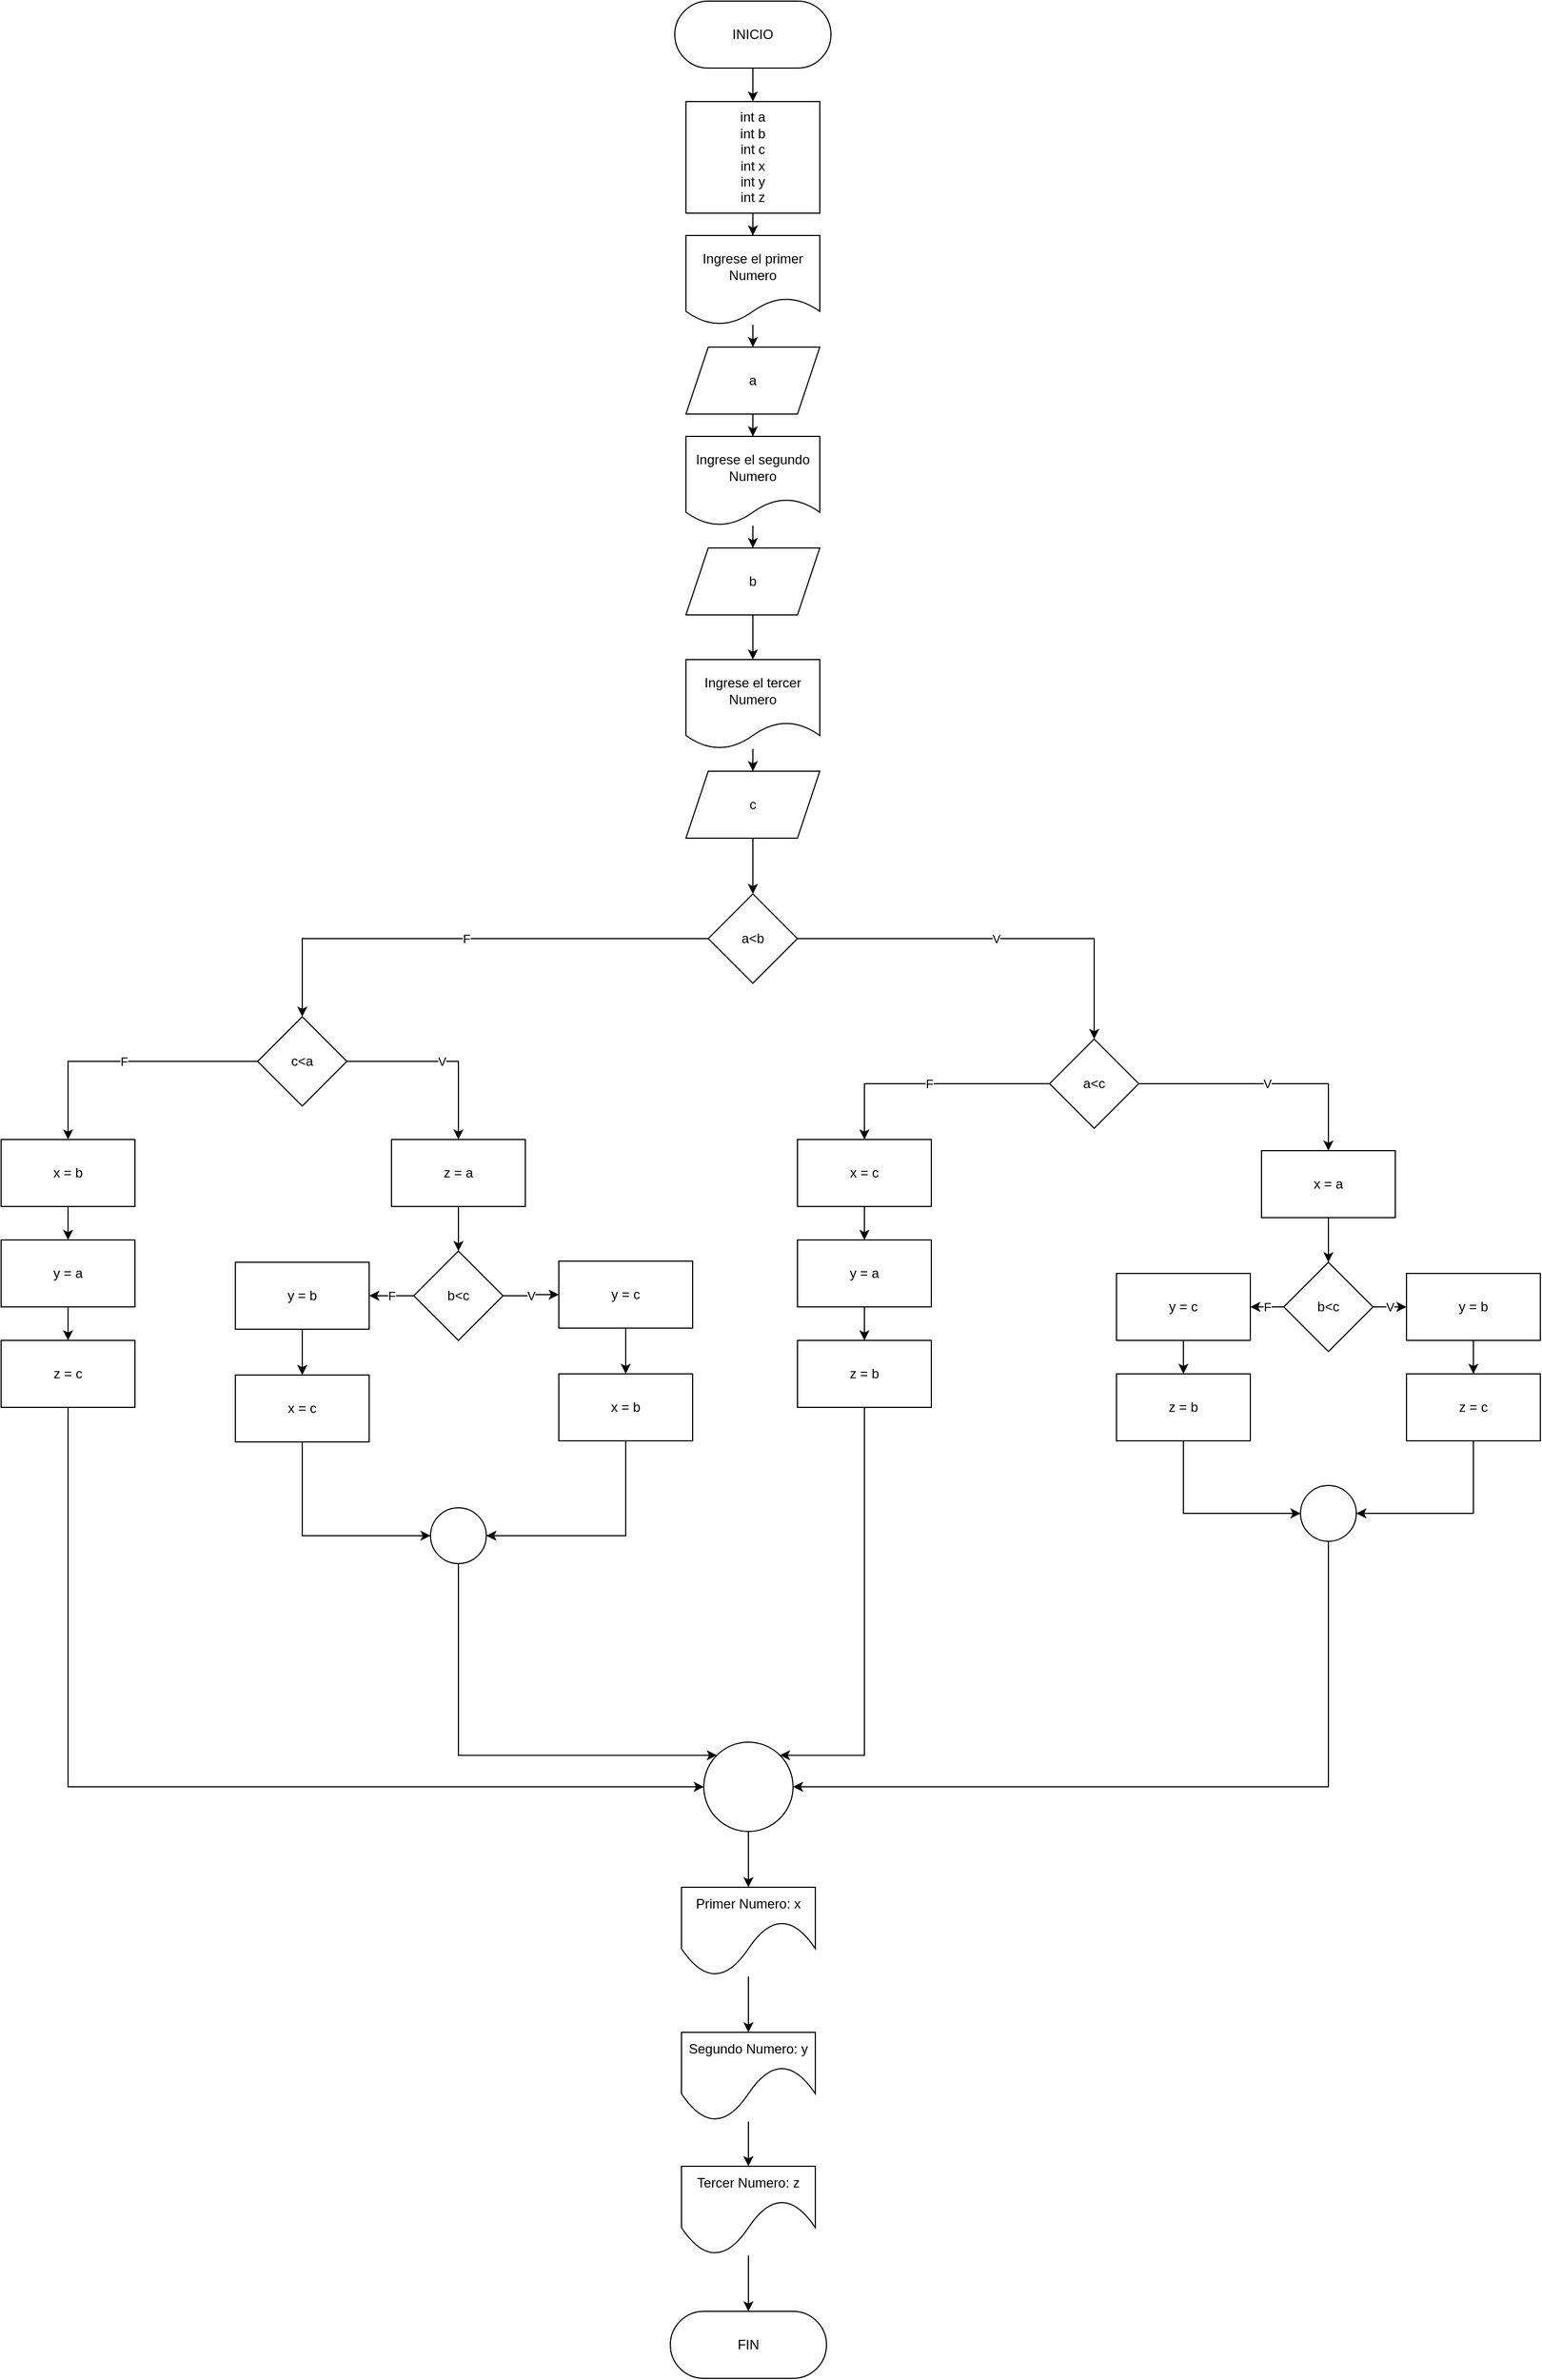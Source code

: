 <mxfile version="20.2.3" type="github">
  <diagram id="C5RBs43oDa-KdzZeNtuy" name="Page-1">
    <mxGraphModel dx="2391" dy="2041" grid="1" gridSize="10" guides="1" tooltips="1" connect="1" arrows="1" fold="1" page="1" pageScale="1" pageWidth="827" pageHeight="1169" math="0" shadow="0">
      <root>
        <mxCell id="WIyWlLk6GJQsqaUBKTNV-0" />
        <mxCell id="WIyWlLk6GJQsqaUBKTNV-1" parent="WIyWlLk6GJQsqaUBKTNV-0" />
        <mxCell id="ps4rAWVM_7RL9xtSaBnT-12" style="edgeStyle=orthogonalEdgeStyle;rounded=0;orthogonalLoop=1;jettySize=auto;html=1;" edge="1" parent="WIyWlLk6GJQsqaUBKTNV-1" source="ps4rAWVM_7RL9xtSaBnT-4" target="ps4rAWVM_7RL9xtSaBnT-5">
          <mxGeometry relative="1" as="geometry" />
        </mxCell>
        <mxCell id="ps4rAWVM_7RL9xtSaBnT-4" value="INICIO" style="rounded=1;whiteSpace=wrap;html=1;arcSize=50;" vertex="1" parent="WIyWlLk6GJQsqaUBKTNV-1">
          <mxGeometry x="344" y="-20" width="140" height="60" as="geometry" />
        </mxCell>
        <mxCell id="ps4rAWVM_7RL9xtSaBnT-13" style="edgeStyle=orthogonalEdgeStyle;rounded=0;orthogonalLoop=1;jettySize=auto;html=1;" edge="1" parent="WIyWlLk6GJQsqaUBKTNV-1" source="ps4rAWVM_7RL9xtSaBnT-5" target="ps4rAWVM_7RL9xtSaBnT-10">
          <mxGeometry relative="1" as="geometry" />
        </mxCell>
        <mxCell id="ps4rAWVM_7RL9xtSaBnT-5" value="int a&lt;br&gt;int b&lt;br&gt;int c&lt;br&gt;int x&lt;br&gt;int y&lt;br&gt;int z&lt;br&gt;" style="rounded=0;whiteSpace=wrap;html=1;" vertex="1" parent="WIyWlLk6GJQsqaUBKTNV-1">
          <mxGeometry x="354" y="70" width="120" height="100" as="geometry" />
        </mxCell>
        <mxCell id="ps4rAWVM_7RL9xtSaBnT-18" style="edgeStyle=orthogonalEdgeStyle;rounded=0;orthogonalLoop=1;jettySize=auto;html=1;" edge="1" parent="WIyWlLk6GJQsqaUBKTNV-1" source="ps4rAWVM_7RL9xtSaBnT-6" target="ps4rAWVM_7RL9xtSaBnT-7">
          <mxGeometry relative="1" as="geometry" />
        </mxCell>
        <mxCell id="ps4rAWVM_7RL9xtSaBnT-6" value="Ingrese el tercer Numero" style="shape=document;whiteSpace=wrap;html=1;boundedLbl=1;" vertex="1" parent="WIyWlLk6GJQsqaUBKTNV-1">
          <mxGeometry x="354" y="570" width="120" height="80" as="geometry" />
        </mxCell>
        <mxCell id="ps4rAWVM_7RL9xtSaBnT-26" style="edgeStyle=orthogonalEdgeStyle;rounded=0;orthogonalLoop=1;jettySize=auto;html=1;" edge="1" parent="WIyWlLk6GJQsqaUBKTNV-1" source="ps4rAWVM_7RL9xtSaBnT-7" target="ps4rAWVM_7RL9xtSaBnT-25">
          <mxGeometry relative="1" as="geometry" />
        </mxCell>
        <mxCell id="ps4rAWVM_7RL9xtSaBnT-7" value="c" style="shape=parallelogram;perimeter=parallelogramPerimeter;whiteSpace=wrap;html=1;fixedSize=1;" vertex="1" parent="WIyWlLk6GJQsqaUBKTNV-1">
          <mxGeometry x="354" y="670" width="120" height="60" as="geometry" />
        </mxCell>
        <mxCell id="ps4rAWVM_7RL9xtSaBnT-16" style="edgeStyle=orthogonalEdgeStyle;rounded=0;orthogonalLoop=1;jettySize=auto;html=1;" edge="1" parent="WIyWlLk6GJQsqaUBKTNV-1" source="ps4rAWVM_7RL9xtSaBnT-8" target="ps4rAWVM_7RL9xtSaBnT-9">
          <mxGeometry relative="1" as="geometry" />
        </mxCell>
        <mxCell id="ps4rAWVM_7RL9xtSaBnT-8" value="Ingrese el segundo Numero" style="shape=document;whiteSpace=wrap;html=1;boundedLbl=1;" vertex="1" parent="WIyWlLk6GJQsqaUBKTNV-1">
          <mxGeometry x="354" y="370" width="120" height="80" as="geometry" />
        </mxCell>
        <mxCell id="ps4rAWVM_7RL9xtSaBnT-17" style="edgeStyle=orthogonalEdgeStyle;rounded=0;orthogonalLoop=1;jettySize=auto;html=1;" edge="1" parent="WIyWlLk6GJQsqaUBKTNV-1" source="ps4rAWVM_7RL9xtSaBnT-9" target="ps4rAWVM_7RL9xtSaBnT-6">
          <mxGeometry relative="1" as="geometry" />
        </mxCell>
        <mxCell id="ps4rAWVM_7RL9xtSaBnT-9" value="b" style="shape=parallelogram;perimeter=parallelogramPerimeter;whiteSpace=wrap;html=1;fixedSize=1;" vertex="1" parent="WIyWlLk6GJQsqaUBKTNV-1">
          <mxGeometry x="354" y="470" width="120" height="60" as="geometry" />
        </mxCell>
        <mxCell id="ps4rAWVM_7RL9xtSaBnT-14" style="edgeStyle=orthogonalEdgeStyle;rounded=0;orthogonalLoop=1;jettySize=auto;html=1;" edge="1" parent="WIyWlLk6GJQsqaUBKTNV-1" source="ps4rAWVM_7RL9xtSaBnT-10" target="ps4rAWVM_7RL9xtSaBnT-11">
          <mxGeometry relative="1" as="geometry" />
        </mxCell>
        <mxCell id="ps4rAWVM_7RL9xtSaBnT-10" value="Ingrese el primer Numero" style="shape=document;whiteSpace=wrap;html=1;boundedLbl=1;" vertex="1" parent="WIyWlLk6GJQsqaUBKTNV-1">
          <mxGeometry x="354" y="190" width="120" height="80" as="geometry" />
        </mxCell>
        <mxCell id="ps4rAWVM_7RL9xtSaBnT-15" style="edgeStyle=orthogonalEdgeStyle;rounded=0;orthogonalLoop=1;jettySize=auto;html=1;" edge="1" parent="WIyWlLk6GJQsqaUBKTNV-1" source="ps4rAWVM_7RL9xtSaBnT-11" target="ps4rAWVM_7RL9xtSaBnT-8">
          <mxGeometry relative="1" as="geometry" />
        </mxCell>
        <mxCell id="ps4rAWVM_7RL9xtSaBnT-11" value="a" style="shape=parallelogram;perimeter=parallelogramPerimeter;whiteSpace=wrap;html=1;fixedSize=1;" vertex="1" parent="WIyWlLk6GJQsqaUBKTNV-1">
          <mxGeometry x="354" y="290" width="120" height="60" as="geometry" />
        </mxCell>
        <mxCell id="ps4rAWVM_7RL9xtSaBnT-28" value="V" style="edgeStyle=orthogonalEdgeStyle;rounded=0;orthogonalLoop=1;jettySize=auto;html=1;entryX=0.5;entryY=0;entryDx=0;entryDy=0;" edge="1" parent="WIyWlLk6GJQsqaUBKTNV-1" source="ps4rAWVM_7RL9xtSaBnT-25" target="ps4rAWVM_7RL9xtSaBnT-27">
          <mxGeometry relative="1" as="geometry" />
        </mxCell>
        <mxCell id="ps4rAWVM_7RL9xtSaBnT-51" value="F" style="edgeStyle=orthogonalEdgeStyle;rounded=0;orthogonalLoop=1;jettySize=auto;html=1;" edge="1" parent="WIyWlLk6GJQsqaUBKTNV-1" source="ps4rAWVM_7RL9xtSaBnT-25" target="ps4rAWVM_7RL9xtSaBnT-52">
          <mxGeometry relative="1" as="geometry">
            <mxPoint x="130" y="820" as="targetPoint" />
          </mxGeometry>
        </mxCell>
        <mxCell id="ps4rAWVM_7RL9xtSaBnT-25" value="a&amp;lt;b" style="rhombus;whiteSpace=wrap;html=1;" vertex="1" parent="WIyWlLk6GJQsqaUBKTNV-1">
          <mxGeometry x="374" y="780" width="80" height="80" as="geometry" />
        </mxCell>
        <mxCell id="ps4rAWVM_7RL9xtSaBnT-30" value="V" style="edgeStyle=orthogonalEdgeStyle;rounded=0;orthogonalLoop=1;jettySize=auto;html=1;entryX=0.5;entryY=0;entryDx=0;entryDy=0;" edge="1" parent="WIyWlLk6GJQsqaUBKTNV-1" source="ps4rAWVM_7RL9xtSaBnT-27" target="ps4rAWVM_7RL9xtSaBnT-31">
          <mxGeometry relative="1" as="geometry">
            <mxPoint x="830" y="1060" as="targetPoint" />
          </mxGeometry>
        </mxCell>
        <mxCell id="ps4rAWVM_7RL9xtSaBnT-45" value="F" style="edgeStyle=orthogonalEdgeStyle;rounded=0;orthogonalLoop=1;jettySize=auto;html=1;" edge="1" parent="WIyWlLk6GJQsqaUBKTNV-1" source="ps4rAWVM_7RL9xtSaBnT-27" target="ps4rAWVM_7RL9xtSaBnT-46">
          <mxGeometry relative="1" as="geometry">
            <mxPoint x="510" y="1040" as="targetPoint" />
          </mxGeometry>
        </mxCell>
        <mxCell id="ps4rAWVM_7RL9xtSaBnT-27" value="a&amp;lt;c" style="rhombus;whiteSpace=wrap;html=1;" vertex="1" parent="WIyWlLk6GJQsqaUBKTNV-1">
          <mxGeometry x="680" y="910" width="80" height="80" as="geometry" />
        </mxCell>
        <mxCell id="ps4rAWVM_7RL9xtSaBnT-33" style="edgeStyle=orthogonalEdgeStyle;rounded=0;orthogonalLoop=1;jettySize=auto;html=1;" edge="1" parent="WIyWlLk6GJQsqaUBKTNV-1" source="ps4rAWVM_7RL9xtSaBnT-31" target="ps4rAWVM_7RL9xtSaBnT-32">
          <mxGeometry relative="1" as="geometry" />
        </mxCell>
        <mxCell id="ps4rAWVM_7RL9xtSaBnT-31" value="x = a" style="rounded=0;whiteSpace=wrap;html=1;" vertex="1" parent="WIyWlLk6GJQsqaUBKTNV-1">
          <mxGeometry x="870" y="1010" width="120" height="60" as="geometry" />
        </mxCell>
        <mxCell id="ps4rAWVM_7RL9xtSaBnT-36" value="V" style="edgeStyle=orthogonalEdgeStyle;rounded=0;orthogonalLoop=1;jettySize=auto;html=1;" edge="1" parent="WIyWlLk6GJQsqaUBKTNV-1" source="ps4rAWVM_7RL9xtSaBnT-32" target="ps4rAWVM_7RL9xtSaBnT-34">
          <mxGeometry relative="1" as="geometry" />
        </mxCell>
        <mxCell id="ps4rAWVM_7RL9xtSaBnT-37" value="F" style="edgeStyle=orthogonalEdgeStyle;rounded=0;orthogonalLoop=1;jettySize=auto;html=1;" edge="1" parent="WIyWlLk6GJQsqaUBKTNV-1" source="ps4rAWVM_7RL9xtSaBnT-32" target="ps4rAWVM_7RL9xtSaBnT-35">
          <mxGeometry relative="1" as="geometry" />
        </mxCell>
        <mxCell id="ps4rAWVM_7RL9xtSaBnT-32" value="b&amp;lt;c" style="rhombus;whiteSpace=wrap;html=1;" vertex="1" parent="WIyWlLk6GJQsqaUBKTNV-1">
          <mxGeometry x="890" y="1110" width="80" height="80" as="geometry" />
        </mxCell>
        <mxCell id="ps4rAWVM_7RL9xtSaBnT-39" style="edgeStyle=orthogonalEdgeStyle;rounded=0;orthogonalLoop=1;jettySize=auto;html=1;" edge="1" parent="WIyWlLk6GJQsqaUBKTNV-1" source="ps4rAWVM_7RL9xtSaBnT-34" target="ps4rAWVM_7RL9xtSaBnT-38">
          <mxGeometry relative="1" as="geometry" />
        </mxCell>
        <mxCell id="ps4rAWVM_7RL9xtSaBnT-34" value="y = b" style="rounded=0;whiteSpace=wrap;html=1;" vertex="1" parent="WIyWlLk6GJQsqaUBKTNV-1">
          <mxGeometry x="1000" y="1120" width="120" height="60" as="geometry" />
        </mxCell>
        <mxCell id="ps4rAWVM_7RL9xtSaBnT-41" style="edgeStyle=orthogonalEdgeStyle;rounded=0;orthogonalLoop=1;jettySize=auto;html=1;" edge="1" parent="WIyWlLk6GJQsqaUBKTNV-1" source="ps4rAWVM_7RL9xtSaBnT-35" target="ps4rAWVM_7RL9xtSaBnT-40">
          <mxGeometry relative="1" as="geometry" />
        </mxCell>
        <mxCell id="ps4rAWVM_7RL9xtSaBnT-35" value="y = c" style="rounded=0;whiteSpace=wrap;html=1;" vertex="1" parent="WIyWlLk6GJQsqaUBKTNV-1">
          <mxGeometry x="740" y="1120" width="120" height="60" as="geometry" />
        </mxCell>
        <mxCell id="ps4rAWVM_7RL9xtSaBnT-44" style="edgeStyle=orthogonalEdgeStyle;rounded=0;orthogonalLoop=1;jettySize=auto;html=1;entryX=1;entryY=0.5;entryDx=0;entryDy=0;" edge="1" parent="WIyWlLk6GJQsqaUBKTNV-1" source="ps4rAWVM_7RL9xtSaBnT-38" target="ps4rAWVM_7RL9xtSaBnT-42">
          <mxGeometry relative="1" as="geometry">
            <Array as="points">
              <mxPoint x="1060" y="1335" />
            </Array>
          </mxGeometry>
        </mxCell>
        <mxCell id="ps4rAWVM_7RL9xtSaBnT-38" value="z = c" style="rounded=0;whiteSpace=wrap;html=1;" vertex="1" parent="WIyWlLk6GJQsqaUBKTNV-1">
          <mxGeometry x="1000" y="1210" width="120" height="60" as="geometry" />
        </mxCell>
        <mxCell id="ps4rAWVM_7RL9xtSaBnT-43" style="edgeStyle=orthogonalEdgeStyle;rounded=0;orthogonalLoop=1;jettySize=auto;html=1;entryX=0;entryY=0.5;entryDx=0;entryDy=0;" edge="1" parent="WIyWlLk6GJQsqaUBKTNV-1" source="ps4rAWVM_7RL9xtSaBnT-40" target="ps4rAWVM_7RL9xtSaBnT-42">
          <mxGeometry relative="1" as="geometry">
            <Array as="points">
              <mxPoint x="800" y="1335" />
            </Array>
          </mxGeometry>
        </mxCell>
        <mxCell id="ps4rAWVM_7RL9xtSaBnT-40" value="z = b" style="rounded=0;whiteSpace=wrap;html=1;" vertex="1" parent="WIyWlLk6GJQsqaUBKTNV-1">
          <mxGeometry x="740" y="1210" width="120" height="60" as="geometry" />
        </mxCell>
        <mxCell id="ps4rAWVM_7RL9xtSaBnT-79" style="edgeStyle=orthogonalEdgeStyle;rounded=0;orthogonalLoop=1;jettySize=auto;html=1;entryX=1;entryY=0.5;entryDx=0;entryDy=0;" edge="1" parent="WIyWlLk6GJQsqaUBKTNV-1" source="ps4rAWVM_7RL9xtSaBnT-42" target="ps4rAWVM_7RL9xtSaBnT-74">
          <mxGeometry relative="1" as="geometry">
            <Array as="points">
              <mxPoint x="930" y="1580" />
            </Array>
          </mxGeometry>
        </mxCell>
        <mxCell id="ps4rAWVM_7RL9xtSaBnT-42" value="" style="ellipse;whiteSpace=wrap;html=1;aspect=fixed;" vertex="1" parent="WIyWlLk6GJQsqaUBKTNV-1">
          <mxGeometry x="905" y="1310" width="50" height="50" as="geometry" />
        </mxCell>
        <mxCell id="ps4rAWVM_7RL9xtSaBnT-49" style="edgeStyle=orthogonalEdgeStyle;rounded=0;orthogonalLoop=1;jettySize=auto;html=1;" edge="1" parent="WIyWlLk6GJQsqaUBKTNV-1" source="ps4rAWVM_7RL9xtSaBnT-46" target="ps4rAWVM_7RL9xtSaBnT-47">
          <mxGeometry relative="1" as="geometry" />
        </mxCell>
        <mxCell id="ps4rAWVM_7RL9xtSaBnT-46" value="x = c" style="rounded=0;whiteSpace=wrap;html=1;" vertex="1" parent="WIyWlLk6GJQsqaUBKTNV-1">
          <mxGeometry x="454" y="1000" width="120" height="60" as="geometry" />
        </mxCell>
        <mxCell id="ps4rAWVM_7RL9xtSaBnT-50" style="edgeStyle=orthogonalEdgeStyle;rounded=0;orthogonalLoop=1;jettySize=auto;html=1;" edge="1" parent="WIyWlLk6GJQsqaUBKTNV-1" source="ps4rAWVM_7RL9xtSaBnT-47" target="ps4rAWVM_7RL9xtSaBnT-48">
          <mxGeometry relative="1" as="geometry" />
        </mxCell>
        <mxCell id="ps4rAWVM_7RL9xtSaBnT-47" value="y = a" style="rounded=0;whiteSpace=wrap;html=1;" vertex="1" parent="WIyWlLk6GJQsqaUBKTNV-1">
          <mxGeometry x="454" y="1090" width="120" height="60" as="geometry" />
        </mxCell>
        <mxCell id="ps4rAWVM_7RL9xtSaBnT-80" style="edgeStyle=orthogonalEdgeStyle;rounded=0;orthogonalLoop=1;jettySize=auto;html=1;entryX=1;entryY=0;entryDx=0;entryDy=0;" edge="1" parent="WIyWlLk6GJQsqaUBKTNV-1" source="ps4rAWVM_7RL9xtSaBnT-48" target="ps4rAWVM_7RL9xtSaBnT-74">
          <mxGeometry relative="1" as="geometry">
            <Array as="points">
              <mxPoint x="514" y="1552" />
            </Array>
          </mxGeometry>
        </mxCell>
        <mxCell id="ps4rAWVM_7RL9xtSaBnT-48" value="z = b" style="rounded=0;whiteSpace=wrap;html=1;" vertex="1" parent="WIyWlLk6GJQsqaUBKTNV-1">
          <mxGeometry x="454" y="1180" width="120" height="60" as="geometry" />
        </mxCell>
        <mxCell id="ps4rAWVM_7RL9xtSaBnT-54" value="V" style="edgeStyle=orthogonalEdgeStyle;rounded=0;orthogonalLoop=1;jettySize=auto;html=1;" edge="1" parent="WIyWlLk6GJQsqaUBKTNV-1" source="ps4rAWVM_7RL9xtSaBnT-52" target="ps4rAWVM_7RL9xtSaBnT-53">
          <mxGeometry relative="1" as="geometry" />
        </mxCell>
        <mxCell id="ps4rAWVM_7RL9xtSaBnT-73" value="F" style="edgeStyle=orthogonalEdgeStyle;rounded=0;orthogonalLoop=1;jettySize=auto;html=1;entryX=0.5;entryY=0;entryDx=0;entryDy=0;" edge="1" parent="WIyWlLk6GJQsqaUBKTNV-1" source="ps4rAWVM_7RL9xtSaBnT-52" target="ps4rAWVM_7RL9xtSaBnT-69">
          <mxGeometry relative="1" as="geometry" />
        </mxCell>
        <mxCell id="ps4rAWVM_7RL9xtSaBnT-52" value="c&amp;lt;a" style="rhombus;whiteSpace=wrap;html=1;" vertex="1" parent="WIyWlLk6GJQsqaUBKTNV-1">
          <mxGeometry x="-30" y="890" width="80" height="80" as="geometry" />
        </mxCell>
        <mxCell id="ps4rAWVM_7RL9xtSaBnT-56" style="edgeStyle=orthogonalEdgeStyle;rounded=0;orthogonalLoop=1;jettySize=auto;html=1;entryX=0.5;entryY=0;entryDx=0;entryDy=0;" edge="1" parent="WIyWlLk6GJQsqaUBKTNV-1" source="ps4rAWVM_7RL9xtSaBnT-53" target="ps4rAWVM_7RL9xtSaBnT-55">
          <mxGeometry relative="1" as="geometry">
            <mxPoint x="140" y="1130" as="targetPoint" />
          </mxGeometry>
        </mxCell>
        <mxCell id="ps4rAWVM_7RL9xtSaBnT-53" value="z = a" style="rounded=0;whiteSpace=wrap;html=1;" vertex="1" parent="WIyWlLk6GJQsqaUBKTNV-1">
          <mxGeometry x="90" y="1000" width="120" height="60" as="geometry" />
        </mxCell>
        <mxCell id="ps4rAWVM_7RL9xtSaBnT-59" value="V" style="edgeStyle=orthogonalEdgeStyle;rounded=0;orthogonalLoop=1;jettySize=auto;html=1;entryX=0;entryY=0.5;entryDx=0;entryDy=0;" edge="1" parent="WIyWlLk6GJQsqaUBKTNV-1" source="ps4rAWVM_7RL9xtSaBnT-55" target="ps4rAWVM_7RL9xtSaBnT-57">
          <mxGeometry relative="1" as="geometry" />
        </mxCell>
        <mxCell id="ps4rAWVM_7RL9xtSaBnT-64" value="F" style="edgeStyle=orthogonalEdgeStyle;rounded=0;orthogonalLoop=1;jettySize=auto;html=1;" edge="1" parent="WIyWlLk6GJQsqaUBKTNV-1" source="ps4rAWVM_7RL9xtSaBnT-55" target="ps4rAWVM_7RL9xtSaBnT-62">
          <mxGeometry relative="1" as="geometry" />
        </mxCell>
        <mxCell id="ps4rAWVM_7RL9xtSaBnT-55" value="b&amp;lt;c" style="rhombus;whiteSpace=wrap;html=1;" vertex="1" parent="WIyWlLk6GJQsqaUBKTNV-1">
          <mxGeometry x="110" y="1100" width="80" height="80" as="geometry" />
        </mxCell>
        <mxCell id="ps4rAWVM_7RL9xtSaBnT-60" style="edgeStyle=orthogonalEdgeStyle;rounded=0;orthogonalLoop=1;jettySize=auto;html=1;" edge="1" parent="WIyWlLk6GJQsqaUBKTNV-1" source="ps4rAWVM_7RL9xtSaBnT-57" target="ps4rAWVM_7RL9xtSaBnT-58">
          <mxGeometry relative="1" as="geometry" />
        </mxCell>
        <mxCell id="ps4rAWVM_7RL9xtSaBnT-57" value="y = c" style="rounded=0;whiteSpace=wrap;html=1;" vertex="1" parent="WIyWlLk6GJQsqaUBKTNV-1">
          <mxGeometry x="240" y="1109" width="120" height="60" as="geometry" />
        </mxCell>
        <mxCell id="ps4rAWVM_7RL9xtSaBnT-66" style="edgeStyle=orthogonalEdgeStyle;rounded=0;orthogonalLoop=1;jettySize=auto;html=1;entryX=1;entryY=0.5;entryDx=0;entryDy=0;" edge="1" parent="WIyWlLk6GJQsqaUBKTNV-1" source="ps4rAWVM_7RL9xtSaBnT-58" target="ps4rAWVM_7RL9xtSaBnT-65">
          <mxGeometry relative="1" as="geometry">
            <Array as="points">
              <mxPoint x="300" y="1355" />
            </Array>
          </mxGeometry>
        </mxCell>
        <mxCell id="ps4rAWVM_7RL9xtSaBnT-58" value="x = b&lt;br&gt;" style="rounded=0;whiteSpace=wrap;html=1;" vertex="1" parent="WIyWlLk6GJQsqaUBKTNV-1">
          <mxGeometry x="240" y="1210" width="120" height="60" as="geometry" />
        </mxCell>
        <mxCell id="ps4rAWVM_7RL9xtSaBnT-61" style="edgeStyle=orthogonalEdgeStyle;rounded=0;orthogonalLoop=1;jettySize=auto;html=1;" edge="1" parent="WIyWlLk6GJQsqaUBKTNV-1" source="ps4rAWVM_7RL9xtSaBnT-62" target="ps4rAWVM_7RL9xtSaBnT-63">
          <mxGeometry relative="1" as="geometry" />
        </mxCell>
        <mxCell id="ps4rAWVM_7RL9xtSaBnT-62" value="y = b" style="rounded=0;whiteSpace=wrap;html=1;" vertex="1" parent="WIyWlLk6GJQsqaUBKTNV-1">
          <mxGeometry x="-50" y="1110" width="120" height="60" as="geometry" />
        </mxCell>
        <mxCell id="ps4rAWVM_7RL9xtSaBnT-67" style="edgeStyle=orthogonalEdgeStyle;rounded=0;orthogonalLoop=1;jettySize=auto;html=1;entryX=0;entryY=0.5;entryDx=0;entryDy=0;" edge="1" parent="WIyWlLk6GJQsqaUBKTNV-1" source="ps4rAWVM_7RL9xtSaBnT-63" target="ps4rAWVM_7RL9xtSaBnT-65">
          <mxGeometry relative="1" as="geometry">
            <Array as="points">
              <mxPoint x="10" y="1355" />
            </Array>
          </mxGeometry>
        </mxCell>
        <mxCell id="ps4rAWVM_7RL9xtSaBnT-63" value="x = c" style="rounded=0;whiteSpace=wrap;html=1;" vertex="1" parent="WIyWlLk6GJQsqaUBKTNV-1">
          <mxGeometry x="-50" y="1211" width="120" height="60" as="geometry" />
        </mxCell>
        <mxCell id="ps4rAWVM_7RL9xtSaBnT-78" style="edgeStyle=orthogonalEdgeStyle;rounded=0;orthogonalLoop=1;jettySize=auto;html=1;entryX=0;entryY=0;entryDx=0;entryDy=0;" edge="1" parent="WIyWlLk6GJQsqaUBKTNV-1" source="ps4rAWVM_7RL9xtSaBnT-65" target="ps4rAWVM_7RL9xtSaBnT-74">
          <mxGeometry relative="1" as="geometry">
            <Array as="points">
              <mxPoint x="150" y="1552" />
            </Array>
          </mxGeometry>
        </mxCell>
        <mxCell id="ps4rAWVM_7RL9xtSaBnT-65" value="" style="ellipse;whiteSpace=wrap;html=1;aspect=fixed;" vertex="1" parent="WIyWlLk6GJQsqaUBKTNV-1">
          <mxGeometry x="125" y="1330" width="50" height="50" as="geometry" />
        </mxCell>
        <mxCell id="ps4rAWVM_7RL9xtSaBnT-68" style="edgeStyle=orthogonalEdgeStyle;rounded=0;orthogonalLoop=1;jettySize=auto;html=1;" edge="1" parent="WIyWlLk6GJQsqaUBKTNV-1" source="ps4rAWVM_7RL9xtSaBnT-69" target="ps4rAWVM_7RL9xtSaBnT-71">
          <mxGeometry relative="1" as="geometry" />
        </mxCell>
        <mxCell id="ps4rAWVM_7RL9xtSaBnT-69" value="x = b" style="rounded=0;whiteSpace=wrap;html=1;" vertex="1" parent="WIyWlLk6GJQsqaUBKTNV-1">
          <mxGeometry x="-260" y="1000" width="120" height="60" as="geometry" />
        </mxCell>
        <mxCell id="ps4rAWVM_7RL9xtSaBnT-70" style="edgeStyle=orthogonalEdgeStyle;rounded=0;orthogonalLoop=1;jettySize=auto;html=1;" edge="1" parent="WIyWlLk6GJQsqaUBKTNV-1" source="ps4rAWVM_7RL9xtSaBnT-71" target="ps4rAWVM_7RL9xtSaBnT-72">
          <mxGeometry relative="1" as="geometry" />
        </mxCell>
        <mxCell id="ps4rAWVM_7RL9xtSaBnT-71" value="y = a" style="rounded=0;whiteSpace=wrap;html=1;" vertex="1" parent="WIyWlLk6GJQsqaUBKTNV-1">
          <mxGeometry x="-260" y="1090" width="120" height="60" as="geometry" />
        </mxCell>
        <mxCell id="ps4rAWVM_7RL9xtSaBnT-77" style="edgeStyle=orthogonalEdgeStyle;rounded=0;orthogonalLoop=1;jettySize=auto;html=1;entryX=0;entryY=0.5;entryDx=0;entryDy=0;" edge="1" parent="WIyWlLk6GJQsqaUBKTNV-1" source="ps4rAWVM_7RL9xtSaBnT-72" target="ps4rAWVM_7RL9xtSaBnT-74">
          <mxGeometry relative="1" as="geometry">
            <Array as="points">
              <mxPoint x="-200" y="1580" />
            </Array>
          </mxGeometry>
        </mxCell>
        <mxCell id="ps4rAWVM_7RL9xtSaBnT-72" value="z = c" style="rounded=0;whiteSpace=wrap;html=1;" vertex="1" parent="WIyWlLk6GJQsqaUBKTNV-1">
          <mxGeometry x="-260" y="1180" width="120" height="60" as="geometry" />
        </mxCell>
        <mxCell id="ps4rAWVM_7RL9xtSaBnT-85" style="edgeStyle=orthogonalEdgeStyle;rounded=0;orthogonalLoop=1;jettySize=auto;html=1;" edge="1" parent="WIyWlLk6GJQsqaUBKTNV-1" source="ps4rAWVM_7RL9xtSaBnT-74" target="ps4rAWVM_7RL9xtSaBnT-82">
          <mxGeometry relative="1" as="geometry" />
        </mxCell>
        <mxCell id="ps4rAWVM_7RL9xtSaBnT-74" value="" style="ellipse;whiteSpace=wrap;html=1;aspect=fixed;" vertex="1" parent="WIyWlLk6GJQsqaUBKTNV-1">
          <mxGeometry x="370" y="1540" width="80" height="80" as="geometry" />
        </mxCell>
        <mxCell id="ps4rAWVM_7RL9xtSaBnT-86" style="edgeStyle=orthogonalEdgeStyle;rounded=0;orthogonalLoop=1;jettySize=auto;html=1;" edge="1" parent="WIyWlLk6GJQsqaUBKTNV-1" source="ps4rAWVM_7RL9xtSaBnT-82" target="ps4rAWVM_7RL9xtSaBnT-83">
          <mxGeometry relative="1" as="geometry" />
        </mxCell>
        <mxCell id="ps4rAWVM_7RL9xtSaBnT-82" value="Primer Numero: x" style="shape=document;whiteSpace=wrap;html=1;boundedLbl=1;size=0.625;" vertex="1" parent="WIyWlLk6GJQsqaUBKTNV-1">
          <mxGeometry x="350" y="1670" width="120" height="80" as="geometry" />
        </mxCell>
        <mxCell id="ps4rAWVM_7RL9xtSaBnT-87" style="edgeStyle=orthogonalEdgeStyle;rounded=0;orthogonalLoop=1;jettySize=auto;html=1;" edge="1" parent="WIyWlLk6GJQsqaUBKTNV-1" source="ps4rAWVM_7RL9xtSaBnT-83" target="ps4rAWVM_7RL9xtSaBnT-84">
          <mxGeometry relative="1" as="geometry" />
        </mxCell>
        <mxCell id="ps4rAWVM_7RL9xtSaBnT-83" value="Segundo Numero: y" style="shape=document;whiteSpace=wrap;html=1;boundedLbl=1;size=0.625;" vertex="1" parent="WIyWlLk6GJQsqaUBKTNV-1">
          <mxGeometry x="350" y="1800" width="120" height="80" as="geometry" />
        </mxCell>
        <mxCell id="ps4rAWVM_7RL9xtSaBnT-89" style="edgeStyle=orthogonalEdgeStyle;rounded=0;orthogonalLoop=1;jettySize=auto;html=1;" edge="1" parent="WIyWlLk6GJQsqaUBKTNV-1" source="ps4rAWVM_7RL9xtSaBnT-84" target="ps4rAWVM_7RL9xtSaBnT-88">
          <mxGeometry relative="1" as="geometry" />
        </mxCell>
        <mxCell id="ps4rAWVM_7RL9xtSaBnT-84" value="Tercer Numero: z" style="shape=document;whiteSpace=wrap;html=1;boundedLbl=1;size=0.625;" vertex="1" parent="WIyWlLk6GJQsqaUBKTNV-1">
          <mxGeometry x="350" y="1920" width="120" height="80" as="geometry" />
        </mxCell>
        <mxCell id="ps4rAWVM_7RL9xtSaBnT-88" value="FIN" style="rounded=1;whiteSpace=wrap;html=1;arcSize=50;" vertex="1" parent="WIyWlLk6GJQsqaUBKTNV-1">
          <mxGeometry x="340" y="2050" width="140" height="60" as="geometry" />
        </mxCell>
      </root>
    </mxGraphModel>
  </diagram>
</mxfile>

